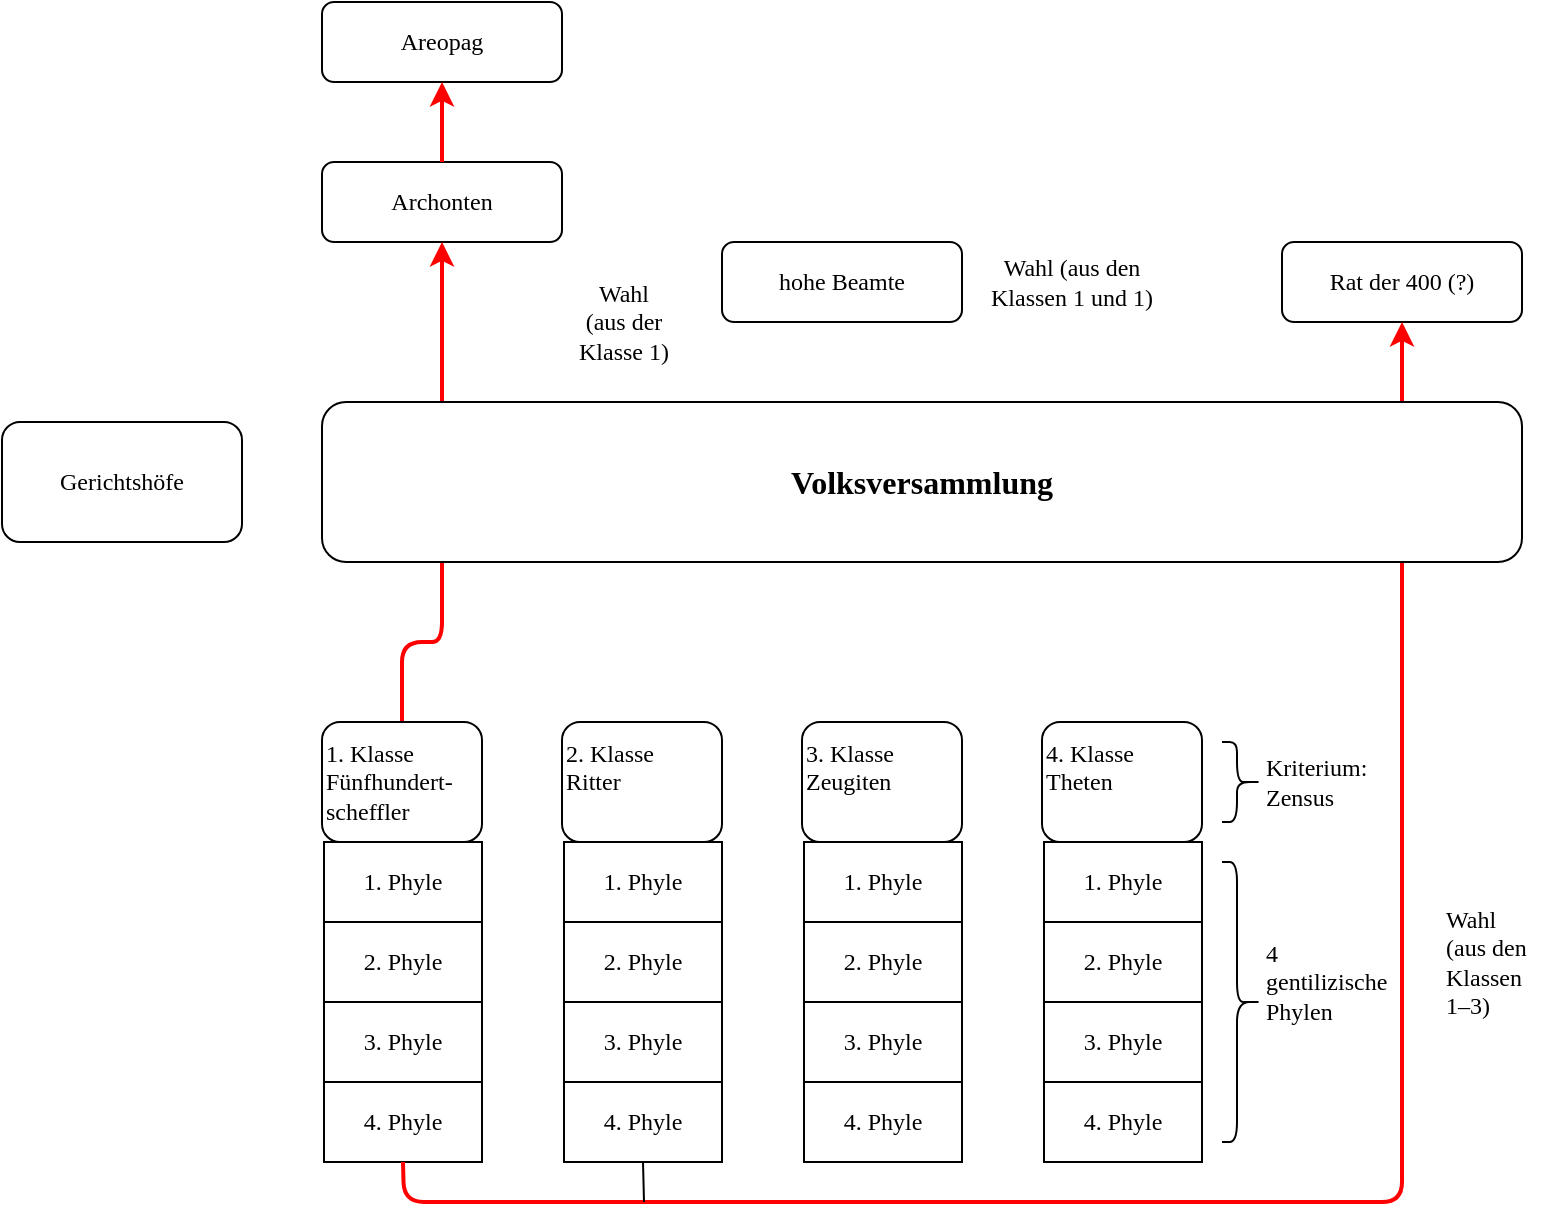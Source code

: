 <mxfile version="12.5.5" type="github">
  <diagram id="fYNWbl5dEz6fdRQuFGcw" name="Page-1">
    <mxGraphModel dx="655" dy="362" grid="1" gridSize="10" guides="1" tooltips="1" connect="1" arrows="1" fold="1" page="1" pageScale="1" pageWidth="827" pageHeight="1169" math="0" shadow="0" extFonts="cardo^https://fonts.googleapis.com/css?family=cardo">
      <root>
        <mxCell id="0"/>
        <mxCell id="1" parent="0"/>
        <mxCell id="aebSaCIA7CeMU3WzUP2l-11" value="Gerichtshöfe" style="rounded=1;whiteSpace=wrap;html=1;fontFamily=cardo;" vertex="1" parent="1">
          <mxGeometry x="40" y="250" width="120" height="60" as="geometry"/>
        </mxCell>
        <mxCell id="aebSaCIA7CeMU3WzUP2l-12" value="Archonten" style="rounded=1;whiteSpace=wrap;html=1;fontFamily=cardo;" vertex="1" parent="1">
          <mxGeometry x="200" y="120" width="120" height="40" as="geometry"/>
        </mxCell>
        <mxCell id="aebSaCIA7CeMU3WzUP2l-13" value="Areopag" style="rounded=1;whiteSpace=wrap;html=1;fontFamily=cardo;" vertex="1" parent="1">
          <mxGeometry x="200" y="40" width="120" height="40" as="geometry"/>
        </mxCell>
        <mxCell id="aebSaCIA7CeMU3WzUP2l-14" value="" style="endArrow=classic;html=1;fontFamily=cardo;entryX=0.5;entryY=1;entryDx=0;entryDy=0;exitX=0.5;exitY=0;exitDx=0;exitDy=0;strokeWidth=2;strokeColor=#FF0000;" edge="1" parent="1" source="aebSaCIA7CeMU3WzUP2l-12" target="aebSaCIA7CeMU3WzUP2l-13">
          <mxGeometry width="50" height="50" relative="1" as="geometry">
            <mxPoint x="200" y="170" as="sourcePoint"/>
            <mxPoint x="250" y="120" as="targetPoint"/>
          </mxGeometry>
        </mxCell>
        <mxCell id="aebSaCIA7CeMU3WzUP2l-18" value="" style="endArrow=classic;html=1;fontFamily=cardo;entryX=0.5;entryY=1;entryDx=0;entryDy=0;exitX=0.5;exitY=0;exitDx=0;exitDy=0;strokeColor=#FF0000;strokeWidth=2;" edge="1" parent="1" source="aebSaCIA7CeMU3WzUP2l-31" target="aebSaCIA7CeMU3WzUP2l-12">
          <mxGeometry width="50" height="50" relative="1" as="geometry">
            <mxPoint x="260" y="230" as="sourcePoint"/>
            <mxPoint x="240" y="200" as="targetPoint"/>
            <Array as="points">
              <mxPoint x="240" y="360"/>
              <mxPoint x="260" y="360"/>
            </Array>
          </mxGeometry>
        </mxCell>
        <mxCell id="aebSaCIA7CeMU3WzUP2l-20" value="&lt;div&gt;Wahl&lt;/div&gt;&lt;div&gt;(aus der Klasse 1)&lt;br&gt;&lt;/div&gt;" style="text;html=1;strokeColor=none;fillColor=none;align=center;verticalAlign=middle;whiteSpace=wrap;rounded=0;fontFamily=cardo;" vertex="1" parent="1">
          <mxGeometry x="321" y="190" width="60" height="20" as="geometry"/>
        </mxCell>
        <mxCell id="aebSaCIA7CeMU3WzUP2l-23" value="hohe Beamte" style="rounded=1;whiteSpace=wrap;html=1;fontFamily=cardo;" vertex="1" parent="1">
          <mxGeometry x="400" y="160" width="120" height="40" as="geometry"/>
        </mxCell>
        <mxCell id="aebSaCIA7CeMU3WzUP2l-24" value="&lt;div&gt;Wahl (aus den &lt;br&gt;&lt;/div&gt;&lt;div&gt;Klassen 1 und 1)&lt;br&gt;&lt;/div&gt;" style="text;html=1;strokeColor=none;fillColor=none;align=center;verticalAlign=middle;whiteSpace=wrap;rounded=0;fontFamily=cardo;" vertex="1" parent="1">
          <mxGeometry x="530" y="170" width="90" height="20" as="geometry"/>
        </mxCell>
        <mxCell id="aebSaCIA7CeMU3WzUP2l-25" value="Rat der 400 (?)" style="rounded=1;whiteSpace=wrap;html=1;fontFamily=cardo;" vertex="1" parent="1">
          <mxGeometry x="680" y="160" width="120" height="40" as="geometry"/>
        </mxCell>
        <mxCell id="aebSaCIA7CeMU3WzUP2l-31" value="&lt;div align=&quot;left&quot;&gt;1. Klasse&lt;/div&gt;&lt;div align=&quot;left&quot;&gt;Fünfhundert-&lt;/div&gt;&lt;div align=&quot;left&quot;&gt;scheffler&lt;br&gt;&lt;/div&gt;" style="rounded=1;whiteSpace=wrap;html=1;fontFamily=cardo;align=left;" vertex="1" parent="1">
          <mxGeometry x="200" y="400" width="80" height="60" as="geometry"/>
        </mxCell>
        <mxCell id="aebSaCIA7CeMU3WzUP2l-32" value="1. Phyle" style="rounded=0;whiteSpace=wrap;html=1;fontFamily=cardo;" vertex="1" parent="1">
          <mxGeometry x="201" y="460" width="79" height="40" as="geometry"/>
        </mxCell>
        <mxCell id="aebSaCIA7CeMU3WzUP2l-33" value="2. Phyle" style="rounded=0;whiteSpace=wrap;html=1;fontFamily=cardo;" vertex="1" parent="1">
          <mxGeometry x="201" y="500" width="79" height="40" as="geometry"/>
        </mxCell>
        <mxCell id="aebSaCIA7CeMU3WzUP2l-34" value="3. Phyle" style="rounded=0;whiteSpace=wrap;html=1;fontFamily=cardo;" vertex="1" parent="1">
          <mxGeometry x="201" y="540" width="79" height="40" as="geometry"/>
        </mxCell>
        <mxCell id="aebSaCIA7CeMU3WzUP2l-35" value="4. Phyle" style="rounded=0;whiteSpace=wrap;html=1;fontFamily=cardo;" vertex="1" parent="1">
          <mxGeometry x="201" y="580" width="79" height="40" as="geometry"/>
        </mxCell>
        <mxCell id="aebSaCIA7CeMU3WzUP2l-36" value="&lt;div&gt;2. Klasse&lt;/div&gt;&lt;div&gt;Ritter&lt;br&gt;&lt;/div&gt;&lt;div&gt;&lt;br&gt;&lt;/div&gt;" style="rounded=1;whiteSpace=wrap;html=1;fontFamily=cardo;align=left;" vertex="1" parent="1">
          <mxGeometry x="320" y="400" width="80" height="60" as="geometry"/>
        </mxCell>
        <mxCell id="aebSaCIA7CeMU3WzUP2l-37" value="1. Phyle" style="rounded=0;whiteSpace=wrap;html=1;fontFamily=cardo;" vertex="1" parent="1">
          <mxGeometry x="321" y="460" width="79" height="40" as="geometry"/>
        </mxCell>
        <mxCell id="aebSaCIA7CeMU3WzUP2l-38" value="2. Phyle" style="rounded=0;whiteSpace=wrap;html=1;fontFamily=cardo;" vertex="1" parent="1">
          <mxGeometry x="321" y="500" width="79" height="40" as="geometry"/>
        </mxCell>
        <mxCell id="aebSaCIA7CeMU3WzUP2l-39" value="3. Phyle" style="rounded=0;whiteSpace=wrap;html=1;fontFamily=cardo;" vertex="1" parent="1">
          <mxGeometry x="321" y="540" width="79" height="40" as="geometry"/>
        </mxCell>
        <mxCell id="aebSaCIA7CeMU3WzUP2l-40" value="4. Phyle" style="rounded=0;whiteSpace=wrap;html=1;fontFamily=cardo;" vertex="1" parent="1">
          <mxGeometry x="321" y="580" width="79" height="40" as="geometry"/>
        </mxCell>
        <mxCell id="aebSaCIA7CeMU3WzUP2l-41" value="3. Klasse&lt;div&gt;Zeugiten&lt;br&gt;&lt;/div&gt;&lt;div&gt;&lt;br&gt;&lt;/div&gt;" style="rounded=1;whiteSpace=wrap;html=1;fontFamily=cardo;align=left;" vertex="1" parent="1">
          <mxGeometry x="440" y="400" width="80" height="60" as="geometry"/>
        </mxCell>
        <mxCell id="aebSaCIA7CeMU3WzUP2l-42" value="1. Phyle" style="rounded=0;whiteSpace=wrap;html=1;fontFamily=cardo;" vertex="1" parent="1">
          <mxGeometry x="441" y="460" width="79" height="40" as="geometry"/>
        </mxCell>
        <mxCell id="aebSaCIA7CeMU3WzUP2l-43" value="2. Phyle" style="rounded=0;whiteSpace=wrap;html=1;fontFamily=cardo;" vertex="1" parent="1">
          <mxGeometry x="441" y="500" width="79" height="40" as="geometry"/>
        </mxCell>
        <mxCell id="aebSaCIA7CeMU3WzUP2l-44" value="3. Phyle" style="rounded=0;whiteSpace=wrap;html=1;fontFamily=cardo;" vertex="1" parent="1">
          <mxGeometry x="441" y="540" width="79" height="40" as="geometry"/>
        </mxCell>
        <mxCell id="aebSaCIA7CeMU3WzUP2l-45" value="4. Phyle" style="rounded=0;whiteSpace=wrap;html=1;fontFamily=cardo;" vertex="1" parent="1">
          <mxGeometry x="441" y="580" width="79" height="40" as="geometry"/>
        </mxCell>
        <mxCell id="aebSaCIA7CeMU3WzUP2l-46" value="&lt;div&gt;4. Klasse&lt;/div&gt;&lt;div&gt;Theten&lt;br&gt;&lt;/div&gt;&lt;div&gt;&lt;br&gt;&lt;/div&gt;" style="rounded=1;whiteSpace=wrap;html=1;fontFamily=cardo;align=left;" vertex="1" parent="1">
          <mxGeometry x="560" y="400" width="80" height="60" as="geometry"/>
        </mxCell>
        <mxCell id="aebSaCIA7CeMU3WzUP2l-47" value="1. Phyle" style="rounded=0;whiteSpace=wrap;html=1;fontFamily=cardo;" vertex="1" parent="1">
          <mxGeometry x="561" y="460" width="79" height="40" as="geometry"/>
        </mxCell>
        <mxCell id="aebSaCIA7CeMU3WzUP2l-48" value="2. Phyle" style="rounded=0;whiteSpace=wrap;html=1;fontFamily=cardo;" vertex="1" parent="1">
          <mxGeometry x="561" y="500" width="79" height="40" as="geometry"/>
        </mxCell>
        <mxCell id="aebSaCIA7CeMU3WzUP2l-49" value="3. Phyle" style="rounded=0;whiteSpace=wrap;html=1;fontFamily=cardo;" vertex="1" parent="1">
          <mxGeometry x="561" y="540" width="79" height="40" as="geometry"/>
        </mxCell>
        <mxCell id="aebSaCIA7CeMU3WzUP2l-50" value="4. Phyle" style="rounded=0;whiteSpace=wrap;html=1;fontFamily=cardo;" vertex="1" parent="1">
          <mxGeometry x="561" y="580" width="79" height="40" as="geometry"/>
        </mxCell>
        <mxCell id="aebSaCIA7CeMU3WzUP2l-51" value="" style="endArrow=classic;html=1;fontFamily=cardo;exitX=0.5;exitY=1;exitDx=0;exitDy=0;entryX=0.5;entryY=1;entryDx=0;entryDy=0;strokeColor=#FF0000;strokeWidth=2;" edge="1" parent="1" source="aebSaCIA7CeMU3WzUP2l-35" target="aebSaCIA7CeMU3WzUP2l-25">
          <mxGeometry width="50" height="50" relative="1" as="geometry">
            <mxPoint x="40" y="690" as="sourcePoint"/>
            <mxPoint x="90" y="640" as="targetPoint"/>
            <Array as="points">
              <mxPoint x="241" y="640"/>
              <mxPoint x="740" y="640"/>
            </Array>
          </mxGeometry>
        </mxCell>
        <mxCell id="aebSaCIA7CeMU3WzUP2l-53" value="" style="endArrow=none;html=1;fontFamily=cardo;entryX=0.5;entryY=1;entryDx=0;entryDy=0;" edge="1" parent="1" target="aebSaCIA7CeMU3WzUP2l-40">
          <mxGeometry width="50" height="50" relative="1" as="geometry">
            <mxPoint x="361" y="640" as="sourcePoint"/>
            <mxPoint x="150" y="670" as="targetPoint"/>
          </mxGeometry>
        </mxCell>
        <mxCell id="aebSaCIA7CeMU3WzUP2l-54" value="" style="shape=curlyBracket;whiteSpace=wrap;html=1;rounded=1;fontFamily=cardo;size=0.625;rotation=-180;" vertex="1" parent="1">
          <mxGeometry x="650" y="470" width="20" height="140" as="geometry"/>
        </mxCell>
        <mxCell id="aebSaCIA7CeMU3WzUP2l-55" value="&lt;div align=&quot;left&quot;&gt;4&lt;/div&gt;&lt;div align=&quot;left&quot;&gt;gentilizische Phylen&lt;br&gt;&lt;/div&gt;" style="text;html=1;strokeColor=none;fillColor=none;align=left;verticalAlign=middle;whiteSpace=wrap;rounded=0;fontFamily=cardo;" vertex="1" parent="1">
          <mxGeometry x="670" y="490" width="40" height="80" as="geometry"/>
        </mxCell>
        <mxCell id="aebSaCIA7CeMU3WzUP2l-56" value="" style="shape=curlyBracket;whiteSpace=wrap;html=1;rounded=1;fontFamily=cardo;size=0.625;rotation=-180;" vertex="1" parent="1">
          <mxGeometry x="650" y="410" width="20" height="40" as="geometry"/>
        </mxCell>
        <mxCell id="aebSaCIA7CeMU3WzUP2l-59" value="&lt;div&gt;Kriterium:&lt;/div&gt;&lt;div&gt;Zensus&lt;br&gt;&lt;/div&gt;" style="text;html=1;strokeColor=none;fillColor=none;align=left;verticalAlign=middle;whiteSpace=wrap;rounded=0;fontFamily=cardo;" vertex="1" parent="1">
          <mxGeometry x="670" y="420" width="40" height="20" as="geometry"/>
        </mxCell>
        <mxCell id="aebSaCIA7CeMU3WzUP2l-62" value="&lt;div align=&quot;left&quot;&gt;Wahl&lt;/div&gt;&lt;div align=&quot;left&quot;&gt;(aus den&lt;/div&gt;&lt;div align=&quot;left&quot;&gt;Klassen 1–3)&lt;br&gt;&lt;/div&gt;" style="text;html=1;strokeColor=none;fillColor=none;align=left;verticalAlign=middle;whiteSpace=wrap;rounded=0;fontFamily=cardo;" vertex="1" parent="1">
          <mxGeometry x="760" y="510" width="50" height="20" as="geometry"/>
        </mxCell>
        <mxCell id="aebSaCIA7CeMU3WzUP2l-10" value="&lt;font style=&quot;font-size: 16px&quot;&gt;&lt;b&gt;Volksversammlung&lt;/b&gt;&lt;/font&gt;" style="rounded=1;whiteSpace=wrap;html=1;fontFamily=cardo;" vertex="1" parent="1">
          <mxGeometry x="200" y="240" width="600" height="80" as="geometry"/>
        </mxCell>
      </root>
    </mxGraphModel>
  </diagram>
</mxfile>
